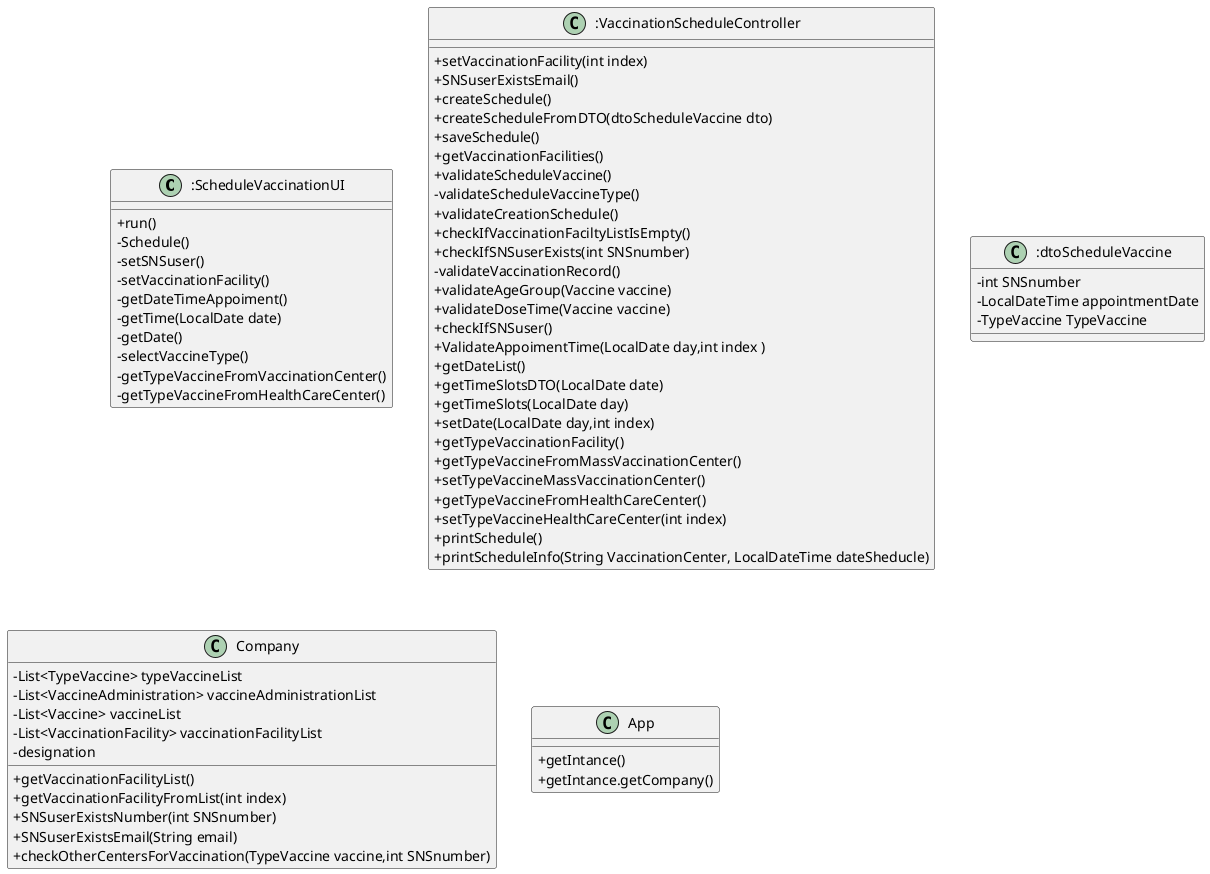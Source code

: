 @startuml
'https://plantuml.com/class-diagram
skinparam classAttributeIconSize 0

Class :ScheduleVaccinationUI {
+run()
-Schedule()
-setSNSuser()
-setVaccinationFacility()
-getDateTimeAppoiment()
-getTime(LocalDate date)
-getDate()
-selectVaccineType()
-getTypeVaccineFromVaccinationCenter()
-getTypeVaccineFromHealthCareCenter()
}

Class :VaccinationScheduleController {
+setVaccinationFacility(int index)
+SNSuserExistsEmail()
+createSchedule()
+createScheduleFromDTO(dtoScheduleVaccine dto)
+saveSchedule()
+getVaccinationFacilities()
+validateScheduleVaccine()
-validateScheduleVaccineType()
+validateCreationSchedule()
+checkIfVaccinationFaciltyListIsEmpty()
+checkIfSNSuserExists(int SNSnumber)
-validateVaccinationRecord()
+validateAgeGroup(Vaccine vaccine)
+validateDoseTime(Vaccine vaccine)
+checkIfSNSuser()
+ValidateAppoimentTime(LocalDate day,int index )
+getDateList()
+getTimeSlotsDTO(LocalDate date)
+getTimeSlots(LocalDate day)
+setDate(LocalDate day,int index)
+getTypeVaccinationFacility()
+getTypeVaccineFromMassVaccinationCenter()
+setTypeVaccineMassVaccinationCenter()
+getTypeVaccineFromHealthCareCenter()
+setTypeVaccineHealthCareCenter(int index)
+printSchedule()
+printScheduleInfo(String VaccinationCenter, LocalDateTime dateSheducle)
}

Class :dtoScheduleVaccine {
-int SNSnumber
-LocalDateTime appointmentDate
-TypeVaccine TypeVaccine

}

Class Company{
-List<TypeVaccine> typeVaccineList
-List<VaccineAdministration> vaccineAdministrationList
-List<Vaccine> vaccineList
-List<VaccinationFacility> vaccinationFacilityList
-designation
    +getVaccinationFacilityList()
    +getVaccinationFacilityFromList(int index)
    +SNSuserExistsNumber(int SNSnumber)
    +SNSuserExistsEmail(String email)
    +checkOtherCentersForVaccination(TypeVaccine vaccine,int SNSnumber)
}

Class App{
+getIntance()
+getIntance.getCompany()
}


@enduml